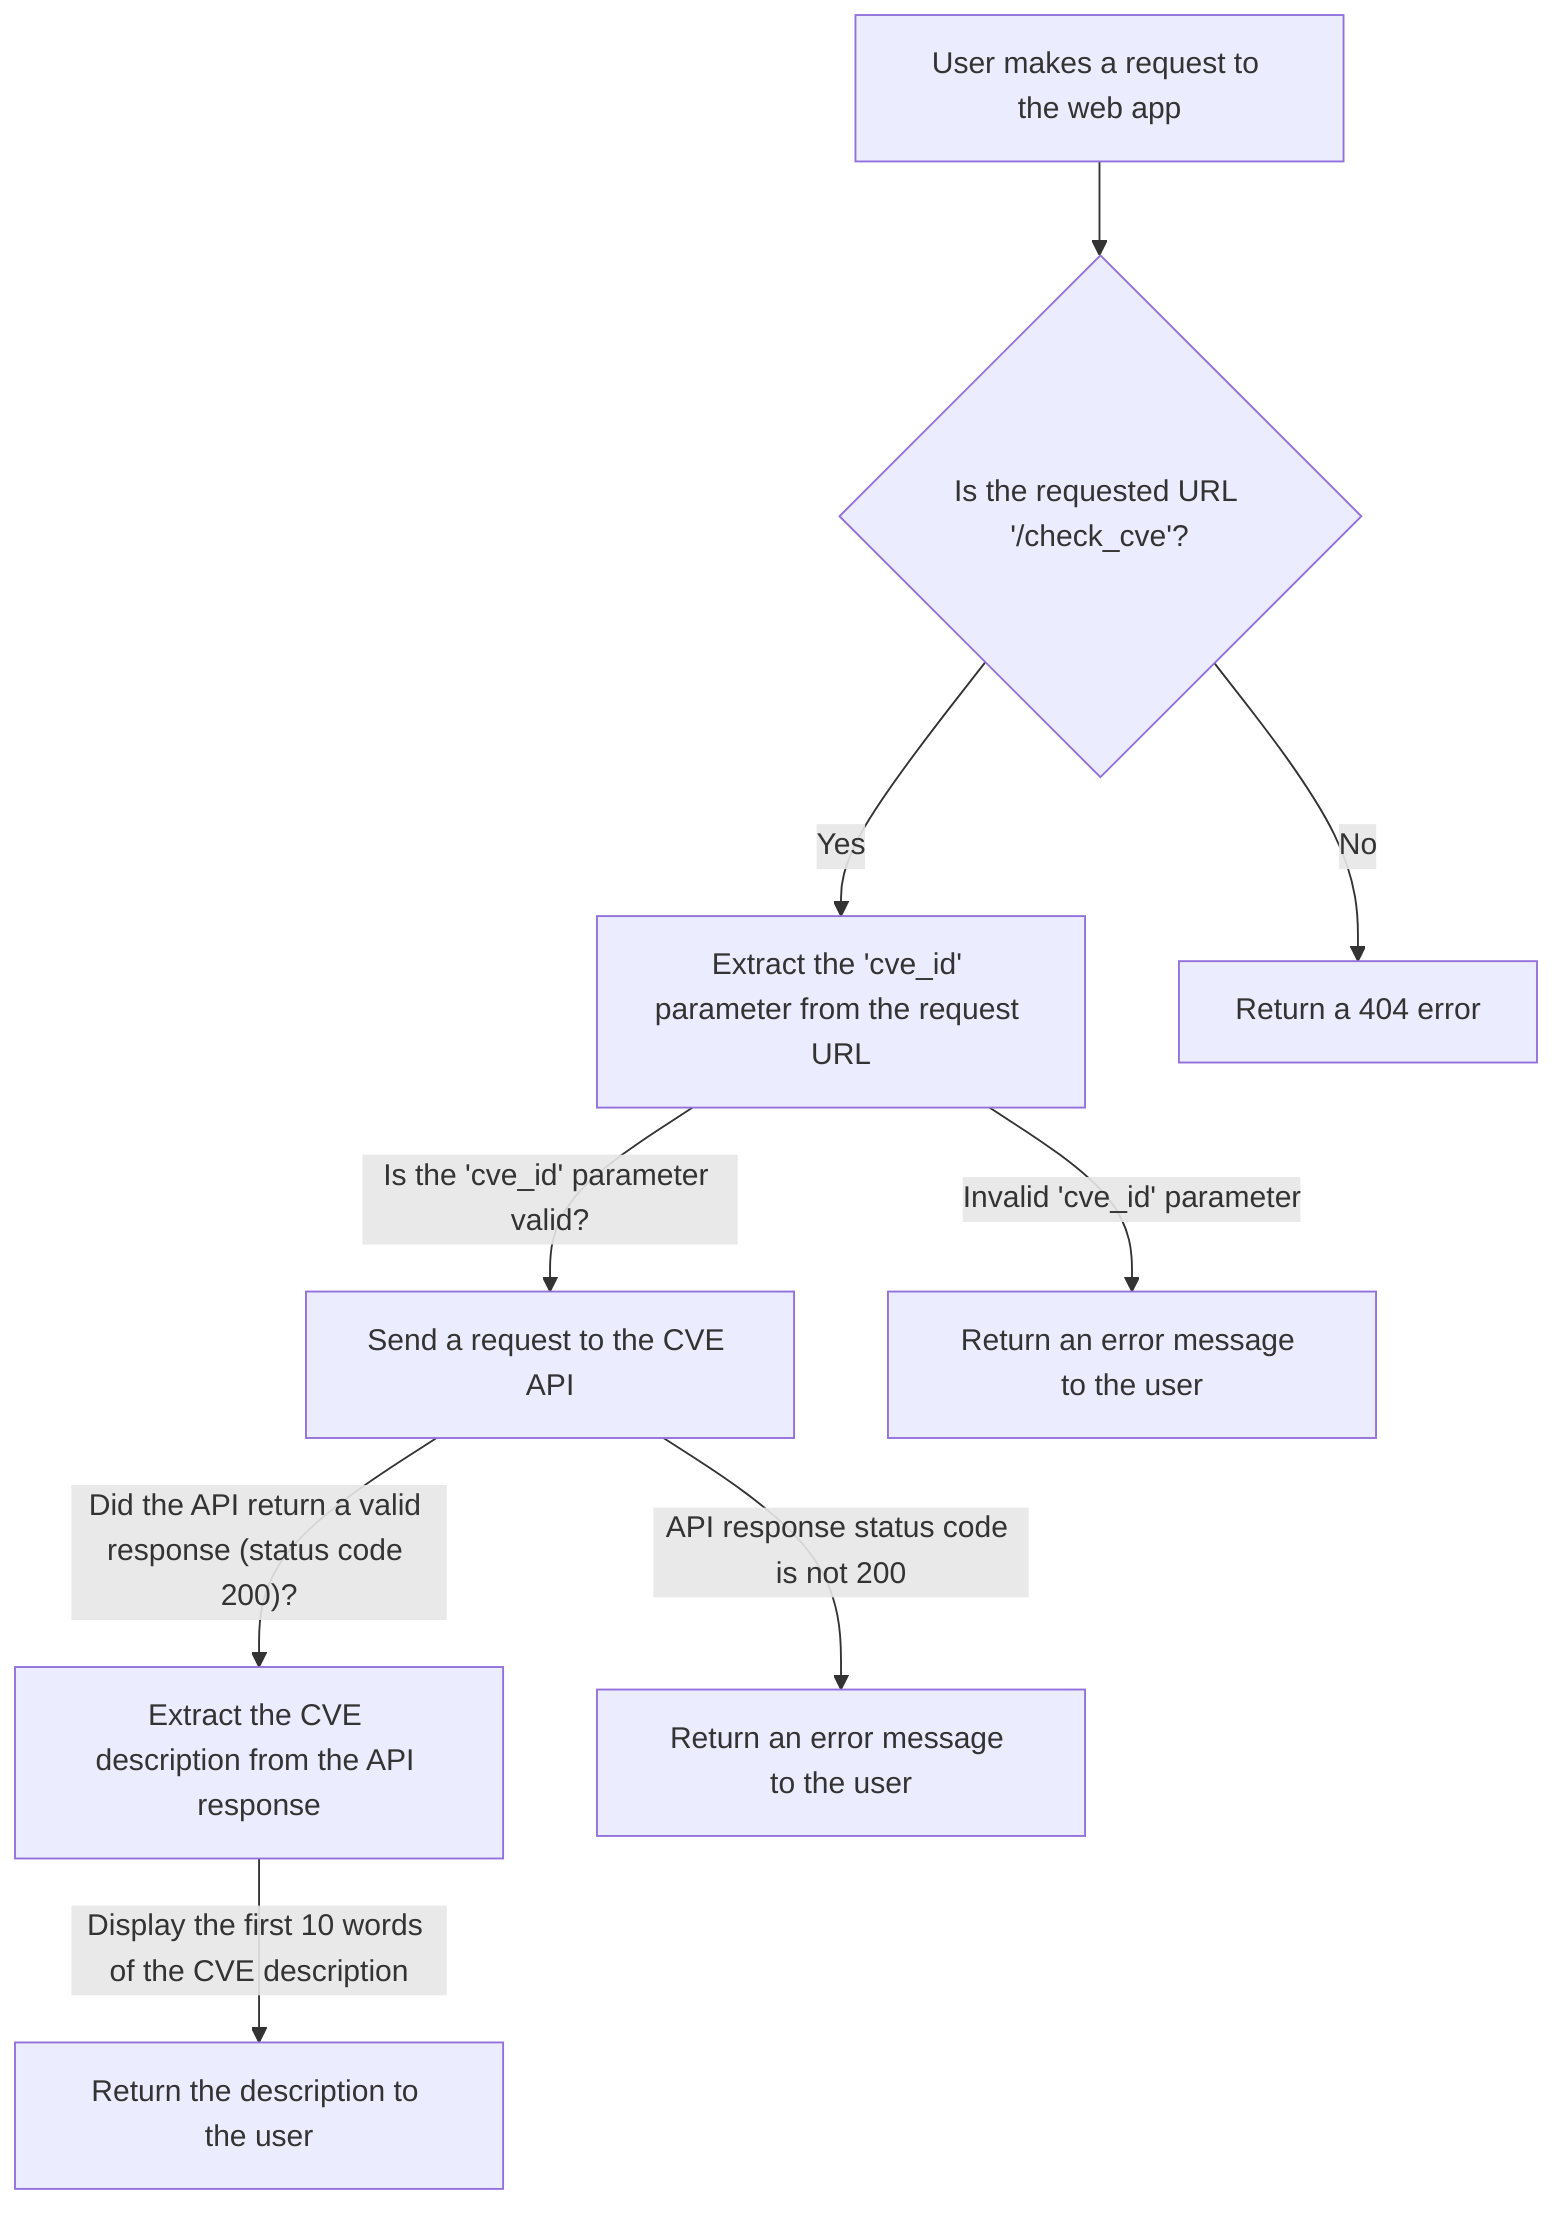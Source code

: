 graph TD;
A[User makes a request to the web app] --> B{Is the requested URL '/check_cve'?};
B -- Yes --> C[Extract the 'cve_id' parameter from the request URL];
B -- No --> D[Return a 404 error];
C -- Is the 'cve_id' parameter valid? --> E[Send a request to the CVE API];
E -- Did the API return a valid response (status code 200)? --> F[Extract the CVE description from the API response];
F -- Display the first 10 words of the CVE description --> G[Return the description to the user];
E -- API response status code is not 200 --> H[Return an error message to the user];
C -- Invalid 'cve_id' parameter --> I[Return an error message to the user];